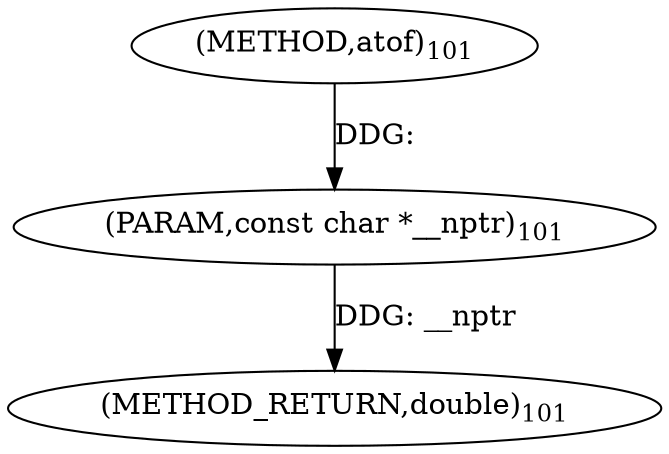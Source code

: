 digraph "atof" {  
"45348" [label = <(METHOD,atof)<SUB>101</SUB>> ]
"45350" [label = <(METHOD_RETURN,double)<SUB>101</SUB>> ]
"45349" [label = <(PARAM,const char *__nptr)<SUB>101</SUB>> ]
  "45349" -> "45350"  [ label = "DDG: __nptr"] 
  "45348" -> "45349"  [ label = "DDG: "] 
}
